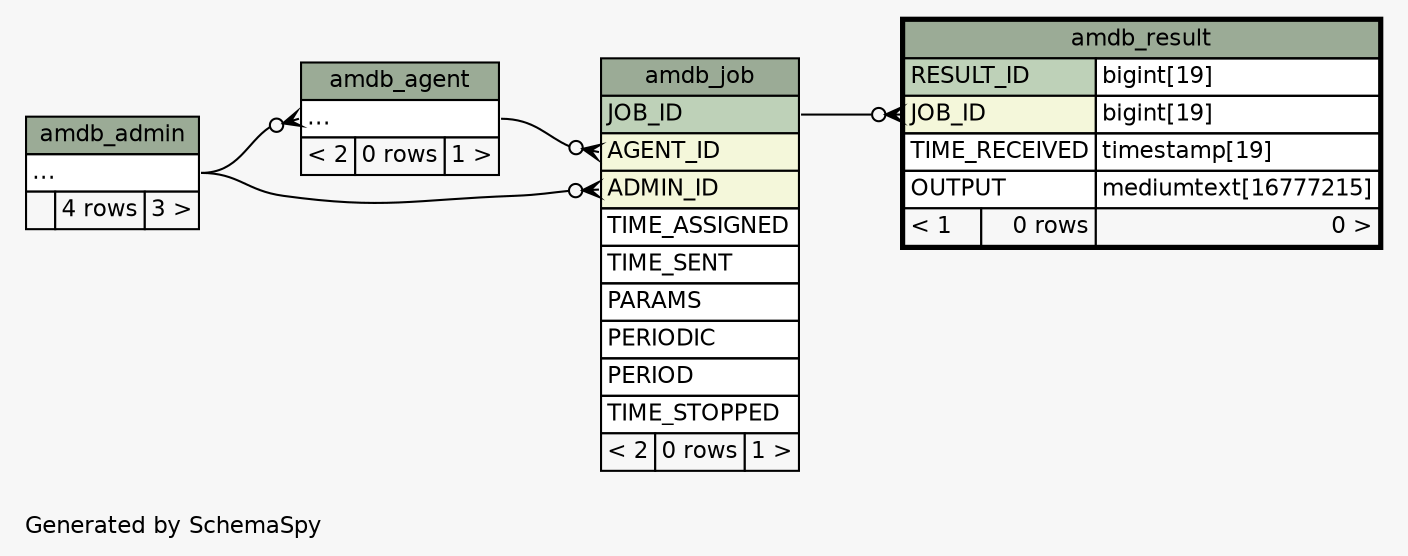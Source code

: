 // dot 2.38.0 on Linux 4.0.5-gentoo
// SchemaSpy rev 590
digraph "twoDegreesRelationshipsDiagram" {
  graph [
    rankdir="RL"
    bgcolor="#f7f7f7"
    label="\nGenerated by SchemaSpy"
    labeljust="l"
    nodesep="0.18"
    ranksep="0.46"
    fontname="Helvetica"
    fontsize="11"
  ];
  node [
    fontname="Helvetica"
    fontsize="11"
    shape="plaintext"
  ];
  edge [
    arrowsize="0.8"
  ];
  "amdb_agent":"elipses":w -> "amdb_admin":"elipses":e [arrowhead=none dir=back arrowtail=crowodot];
  "amdb_job":"ADMIN_ID":w -> "amdb_admin":"elipses":e [arrowhead=none dir=back arrowtail=crowodot];
  "amdb_job":"AGENT_ID":w -> "amdb_agent":"elipses":e [arrowhead=none dir=back arrowtail=crowodot];
  "amdb_result":"JOB_ID":w -> "amdb_job":"JOB_ID":e [arrowhead=none dir=back arrowtail=crowodot];
  "amdb_admin" [
    label=<
    <TABLE BORDER="0" CELLBORDER="1" CELLSPACING="0" BGCOLOR="#ffffff">
      <TR><TD COLSPAN="3" BGCOLOR="#9bab96" ALIGN="CENTER">amdb_admin</TD></TR>
      <TR><TD PORT="elipses" COLSPAN="3" ALIGN="LEFT">...</TD></TR>
      <TR><TD ALIGN="LEFT" BGCOLOR="#f7f7f7">  </TD><TD ALIGN="RIGHT" BGCOLOR="#f7f7f7">4 rows</TD><TD ALIGN="RIGHT" BGCOLOR="#f7f7f7">3 &gt;</TD></TR>
    </TABLE>>
    URL="amdb_admin.html"
    tooltip="amdb_admin"
  ];
  "amdb_agent" [
    label=<
    <TABLE BORDER="0" CELLBORDER="1" CELLSPACING="0" BGCOLOR="#ffffff">
      <TR><TD COLSPAN="3" BGCOLOR="#9bab96" ALIGN="CENTER">amdb_agent</TD></TR>
      <TR><TD PORT="elipses" COLSPAN="3" ALIGN="LEFT">...</TD></TR>
      <TR><TD ALIGN="LEFT" BGCOLOR="#f7f7f7">&lt; 2</TD><TD ALIGN="RIGHT" BGCOLOR="#f7f7f7">0 rows</TD><TD ALIGN="RIGHT" BGCOLOR="#f7f7f7">1 &gt;</TD></TR>
    </TABLE>>
    URL="amdb_agent.html"
    tooltip="amdb_agent"
  ];
  "amdb_job" [
    label=<
    <TABLE BORDER="0" CELLBORDER="1" CELLSPACING="0" BGCOLOR="#ffffff">
      <TR><TD COLSPAN="3" BGCOLOR="#9bab96" ALIGN="CENTER">amdb_job</TD></TR>
      <TR><TD PORT="JOB_ID" COLSPAN="3" BGCOLOR="#bed1b8" ALIGN="LEFT">JOB_ID</TD></TR>
      <TR><TD PORT="AGENT_ID" COLSPAN="3" BGCOLOR="#f4f7da" ALIGN="LEFT">AGENT_ID</TD></TR>
      <TR><TD PORT="ADMIN_ID" COLSPAN="3" BGCOLOR="#f4f7da" ALIGN="LEFT">ADMIN_ID</TD></TR>
      <TR><TD PORT="TIME_ASSIGNED" COLSPAN="3" ALIGN="LEFT">TIME_ASSIGNED</TD></TR>
      <TR><TD PORT="TIME_SENT" COLSPAN="3" ALIGN="LEFT">TIME_SENT</TD></TR>
      <TR><TD PORT="PARAMS" COLSPAN="3" ALIGN="LEFT">PARAMS</TD></TR>
      <TR><TD PORT="PERIODIC" COLSPAN="3" ALIGN="LEFT">PERIODIC</TD></TR>
      <TR><TD PORT="PERIOD" COLSPAN="3" ALIGN="LEFT">PERIOD</TD></TR>
      <TR><TD PORT="TIME_STOPPED" COLSPAN="3" ALIGN="LEFT">TIME_STOPPED</TD></TR>
      <TR><TD ALIGN="LEFT" BGCOLOR="#f7f7f7">&lt; 2</TD><TD ALIGN="RIGHT" BGCOLOR="#f7f7f7">0 rows</TD><TD ALIGN="RIGHT" BGCOLOR="#f7f7f7">1 &gt;</TD></TR>
    </TABLE>>
    URL="amdb_job.html"
    tooltip="amdb_job"
  ];
  "amdb_result" [
    label=<
    <TABLE BORDER="2" CELLBORDER="1" CELLSPACING="0" BGCOLOR="#ffffff">
      <TR><TD COLSPAN="3" BGCOLOR="#9bab96" ALIGN="CENTER">amdb_result</TD></TR>
      <TR><TD PORT="RESULT_ID" COLSPAN="2" BGCOLOR="#bed1b8" ALIGN="LEFT">RESULT_ID</TD><TD PORT="RESULT_ID.type" ALIGN="LEFT">bigint[19]</TD></TR>
      <TR><TD PORT="JOB_ID" COLSPAN="2" BGCOLOR="#f4f7da" ALIGN="LEFT">JOB_ID</TD><TD PORT="JOB_ID.type" ALIGN="LEFT">bigint[19]</TD></TR>
      <TR><TD PORT="TIME_RECEIVED" COLSPAN="2" ALIGN="LEFT">TIME_RECEIVED</TD><TD PORT="TIME_RECEIVED.type" ALIGN="LEFT">timestamp[19]</TD></TR>
      <TR><TD PORT="OUTPUT" COLSPAN="2" ALIGN="LEFT">OUTPUT</TD><TD PORT="OUTPUT.type" ALIGN="LEFT">mediumtext[16777215]</TD></TR>
      <TR><TD ALIGN="LEFT" BGCOLOR="#f7f7f7">&lt; 1</TD><TD ALIGN="RIGHT" BGCOLOR="#f7f7f7">0 rows</TD><TD ALIGN="RIGHT" BGCOLOR="#f7f7f7">0 &gt;</TD></TR>
    </TABLE>>
    URL="amdb_result.html"
    tooltip="amdb_result"
  ];
}
